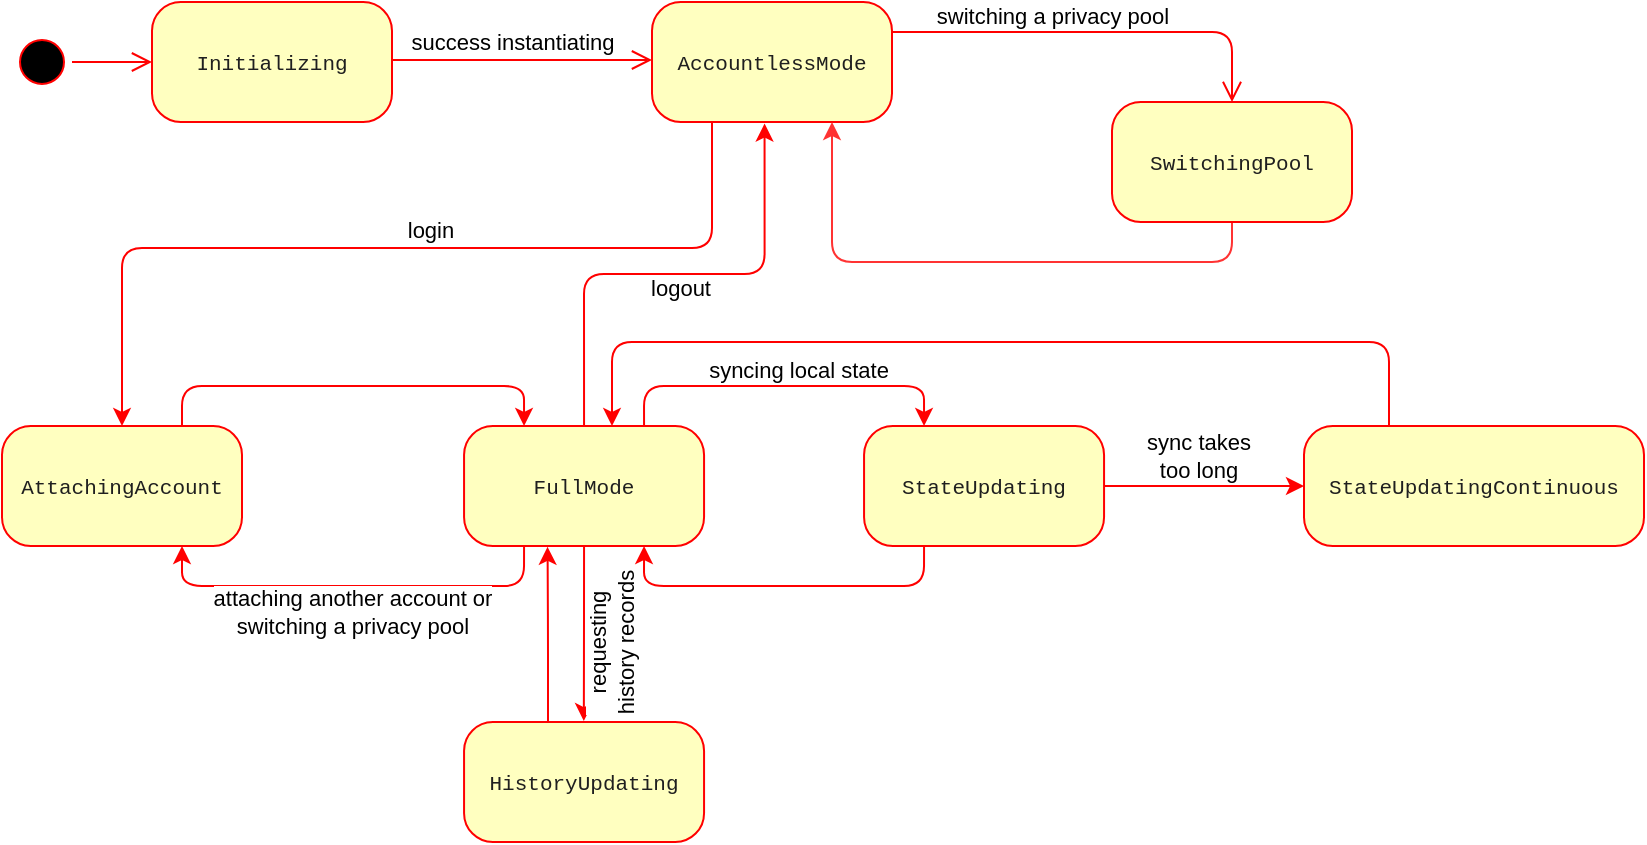 <mxfile version="22.0.8" type="device">
  <diagram name="Page-1" id="58cdce13-f638-feb5-8d6f-7d28b1aa9fa0">
    <mxGraphModel dx="1893" dy="677" grid="1" gridSize="10" guides="1" tooltips="1" connect="1" arrows="1" fold="1" page="1" pageScale="1" pageWidth="1100" pageHeight="850" background="none" math="0" shadow="0">
      <root>
        <mxCell id="0" />
        <mxCell id="1" parent="0" />
        <mxCell id="382b91b5511bd0f7-1" value="" style="ellipse;html=1;shape=startState;fillColor=#000000;strokeColor=#ff0000;rounded=1;shadow=0;comic=0;labelBackgroundColor=none;fontFamily=Verdana;fontSize=12;fontColor=#000000;align=center;direction=south;" parent="1" vertex="1">
          <mxGeometry x="170" y="135" width="30" height="30" as="geometry" />
        </mxCell>
        <mxCell id="YlIedj13TrwdOLS3Xuvx-8" style="edgeStyle=orthogonalEdgeStyle;rounded=1;orthogonalLoop=1;jettySize=auto;html=1;exitX=0.25;exitY=1;exitDx=0;exitDy=0;entryX=0.75;entryY=1;entryDx=0;entryDy=0;strokeColor=#FF0000;" edge="1" parent="1" source="382b91b5511bd0f7-5" target="YlIedj13TrwdOLS3Xuvx-3">
          <mxGeometry relative="1" as="geometry" />
        </mxCell>
        <mxCell id="YlIedj13TrwdOLS3Xuvx-10" style="edgeStyle=orthogonalEdgeStyle;rounded=1;orthogonalLoop=1;jettySize=auto;html=1;exitX=1;exitY=0.5;exitDx=0;exitDy=0;entryX=0;entryY=0.5;entryDx=0;entryDy=0;strokeColor=#FF0000;" edge="1" parent="1" source="382b91b5511bd0f7-5" target="YlIedj13TrwdOLS3Xuvx-9">
          <mxGeometry relative="1" as="geometry" />
        </mxCell>
        <mxCell id="YlIedj13TrwdOLS3Xuvx-23" value="sync takes&lt;br&gt;too long" style="edgeLabel;html=1;align=center;verticalAlign=middle;resizable=0;points=[];" vertex="1" connectable="0" parent="YlIedj13TrwdOLS3Xuvx-10">
          <mxGeometry x="-0.082" y="2" relative="1" as="geometry">
            <mxPoint x="1" y="-13" as="offset" />
          </mxGeometry>
        </mxCell>
        <mxCell id="382b91b5511bd0f7-5" value="&lt;div style=&quot;font-family: Menlo, Monaco, &amp;quot;Courier New&amp;quot;, monospace; font-size: 10.5px; line-height: 16px;&quot;&gt;&lt;font color=&quot;#1f1f1f&quot;&gt;StateUpdating&lt;/font&gt;&lt;/div&gt;" style="rounded=1;whiteSpace=wrap;html=1;arcSize=24;fillColor=#ffffc0;strokeColor=#ff0000;shadow=0;comic=0;labelBackgroundColor=none;fontFamily=Verdana;fontSize=12;fontColor=#000000;align=center;" parent="1" vertex="1">
          <mxGeometry x="596.03" y="332" width="120" height="60" as="geometry" />
        </mxCell>
        <mxCell id="382b91b5511bd0f7-6" value="&lt;div style=&quot;font-family: Menlo, Monaco, &amp;quot;Courier New&amp;quot;, monospace; font-size: 10.5px; line-height: 16px;&quot;&gt;&lt;font color=&quot;#1f1f1f&quot;&gt;Initializing&lt;/font&gt;&lt;/div&gt;" style="rounded=1;whiteSpace=wrap;html=1;arcSize=24;fillColor=#ffffc0;strokeColor=#ff0000;shadow=0;comic=0;labelBackgroundColor=none;fontFamily=Verdana;fontSize=12;fontColor=#000000;align=center;" parent="1" vertex="1">
          <mxGeometry x="240" y="120" width="120" height="60" as="geometry" />
        </mxCell>
        <mxCell id="3cde6dad864a17aa-3" style="edgeStyle=orthogonalEdgeStyle;html=1;exitX=1;exitY=0.25;entryX=0.5;entryY=0;labelBackgroundColor=none;endArrow=open;endSize=8;strokeColor=#ff0000;fontFamily=Verdana;fontSize=12;align=left;entryDx=0;entryDy=0;jumpSize=6;startSize=6;strokeWidth=1;" parent="1" source="382b91b5511bd0f7-7" target="382b91b5511bd0f7-9" edge="1">
          <mxGeometry relative="1" as="geometry" />
        </mxCell>
        <mxCell id="YlIedj13TrwdOLS3Xuvx-19" value="switching a privacy pool" style="edgeLabel;html=1;align=center;verticalAlign=middle;resizable=0;points=[];" vertex="1" connectable="0" parent="3cde6dad864a17aa-3">
          <mxGeometry x="-0.297" y="-1" relative="1" as="geometry">
            <mxPoint x="8" y="-9" as="offset" />
          </mxGeometry>
        </mxCell>
        <mxCell id="YlIedj13TrwdOLS3Xuvx-4" style="edgeStyle=orthogonalEdgeStyle;rounded=1;orthogonalLoop=1;jettySize=auto;html=1;exitX=0.25;exitY=1;exitDx=0;exitDy=0;entryX=0.5;entryY=0;entryDx=0;entryDy=0;strokeColor=#FF0000;" edge="1" parent="1" source="382b91b5511bd0f7-7" target="382b91b5511bd0f7-10">
          <mxGeometry relative="1" as="geometry">
            <Array as="points">
              <mxPoint x="520" y="243" />
              <mxPoint x="225" y="243" />
            </Array>
          </mxGeometry>
        </mxCell>
        <mxCell id="YlIedj13TrwdOLS3Xuvx-20" value="login" style="edgeLabel;html=1;align=center;verticalAlign=middle;resizable=0;points=[];" vertex="1" connectable="0" parent="YlIedj13TrwdOLS3Xuvx-4">
          <mxGeometry x="-0.088" relative="1" as="geometry">
            <mxPoint y="-9" as="offset" />
          </mxGeometry>
        </mxCell>
        <mxCell id="382b91b5511bd0f7-7" value="&lt;div style=&quot;font-family: Menlo, Monaco, &amp;quot;Courier New&amp;quot;, monospace; font-size: 10.5px; line-height: 16px;&quot;&gt;&lt;font color=&quot;#1f1f1f&quot;&gt;AccountlessMode&lt;/font&gt;&lt;/div&gt;" style="rounded=1;whiteSpace=wrap;html=1;arcSize=24;fillColor=#ffffc0;strokeColor=#ff0000;shadow=0;comic=0;labelBackgroundColor=none;fontFamily=Verdana;fontSize=12;fontColor=#000000;align=center;" parent="1" vertex="1">
          <mxGeometry x="490" y="120" width="120" height="60" as="geometry" />
        </mxCell>
        <mxCell id="YlIedj13TrwdOLS3Xuvx-2" style="edgeStyle=orthogonalEdgeStyle;orthogonalLoop=1;jettySize=auto;html=1;exitX=0.5;exitY=1;exitDx=0;exitDy=0;entryX=0.75;entryY=1;entryDx=0;entryDy=0;strokeColor=#FF3333;rounded=1;" edge="1" parent="1" source="382b91b5511bd0f7-9" target="382b91b5511bd0f7-7">
          <mxGeometry relative="1" as="geometry" />
        </mxCell>
        <mxCell id="382b91b5511bd0f7-9" value="&lt;div style=&quot;font-family: Menlo, Monaco, &amp;quot;Courier New&amp;quot;, monospace; font-size: 10.5px; line-height: 16px;&quot;&gt;&lt;font color=&quot;#1f1f1f&quot;&gt;SwitchingPool&lt;/font&gt;&lt;/div&gt;" style="rounded=1;whiteSpace=wrap;html=1;arcSize=24;fillColor=#ffffc0;strokeColor=#ff0000;shadow=0;comic=0;labelBackgroundColor=none;fontFamily=Verdana;fontSize=12;fontColor=#000000;align=center;" parent="1" vertex="1">
          <mxGeometry x="720" y="170" width="120" height="60" as="geometry" />
        </mxCell>
        <mxCell id="YlIedj13TrwdOLS3Xuvx-5" style="edgeStyle=orthogonalEdgeStyle;rounded=1;orthogonalLoop=1;jettySize=auto;html=1;exitX=0.75;exitY=0;exitDx=0;exitDy=0;entryX=0.25;entryY=0;entryDx=0;entryDy=0;strokeColor=#FF0000;" edge="1" parent="1" source="382b91b5511bd0f7-10" target="YlIedj13TrwdOLS3Xuvx-3">
          <mxGeometry relative="1" as="geometry" />
        </mxCell>
        <mxCell id="382b91b5511bd0f7-10" value="&lt;div style=&quot;font-family: Menlo, Monaco, &amp;quot;Courier New&amp;quot;, monospace; font-size: 10.5px; line-height: 16px;&quot;&gt;&lt;font color=&quot;#1f1f1f&quot;&gt;AttachingAccount&lt;/font&gt;&lt;/div&gt;" style="rounded=1;whiteSpace=wrap;html=1;arcSize=24;fillColor=#ffffc0;strokeColor=#ff0000;shadow=0;comic=0;labelBackgroundColor=none;fontFamily=Verdana;fontSize=12;fontColor=#000000;align=center;" parent="1" vertex="1">
          <mxGeometry x="165.0" y="332" width="120" height="60" as="geometry" />
        </mxCell>
        <mxCell id="2a3bc250acf0617d-9" style="edgeStyle=orthogonalEdgeStyle;html=1;labelBackgroundColor=none;endArrow=open;endSize=8;strokeColor=#ff0000;fontFamily=Verdana;fontSize=12;align=left;" parent="1" source="382b91b5511bd0f7-1" target="382b91b5511bd0f7-6" edge="1">
          <mxGeometry relative="1" as="geometry" />
        </mxCell>
        <mxCell id="2a3bc250acf0617d-10" style="edgeStyle=orthogonalEdgeStyle;html=1;labelBackgroundColor=none;endArrow=open;endSize=8;strokeColor=#ff0000;fontFamily=Verdana;fontSize=12;align=left;" parent="1" edge="1">
          <mxGeometry relative="1" as="geometry">
            <Array as="points">
              <mxPoint x="460" y="149" />
            </Array>
            <mxPoint x="360" y="149" as="sourcePoint" />
            <mxPoint x="490" y="149" as="targetPoint" />
          </mxGeometry>
        </mxCell>
        <mxCell id="YlIedj13TrwdOLS3Xuvx-18" value="success instantiating" style="edgeLabel;html=1;align=center;verticalAlign=middle;resizable=0;points=[];" vertex="1" connectable="0" parent="2a3bc250acf0617d-10">
          <mxGeometry x="0.29" y="-1" relative="1" as="geometry">
            <mxPoint x="-24" y="-10" as="offset" />
          </mxGeometry>
        </mxCell>
        <mxCell id="YlIedj13TrwdOLS3Xuvx-6" style="edgeStyle=orthogonalEdgeStyle;rounded=1;orthogonalLoop=1;jettySize=auto;html=1;exitX=0.25;exitY=1;exitDx=0;exitDy=0;entryX=0.75;entryY=1;entryDx=0;entryDy=0;strokeColor=#FF0000;" edge="1" parent="1" source="YlIedj13TrwdOLS3Xuvx-3" target="382b91b5511bd0f7-10">
          <mxGeometry relative="1" as="geometry" />
        </mxCell>
        <mxCell id="YlIedj13TrwdOLS3Xuvx-26" value="attaching another account or&lt;br&gt;switching a privacy pool" style="edgeLabel;html=1;align=center;verticalAlign=middle;resizable=0;points=[];" vertex="1" connectable="0" parent="YlIedj13TrwdOLS3Xuvx-6">
          <mxGeometry x="0.0" relative="1" as="geometry">
            <mxPoint x="-1" y="13" as="offset" />
          </mxGeometry>
        </mxCell>
        <mxCell id="YlIedj13TrwdOLS3Xuvx-14" style="edgeStyle=orthogonalEdgeStyle;rounded=1;orthogonalLoop=1;jettySize=auto;html=1;exitX=0.5;exitY=1;exitDx=0;exitDy=0;entryX=0.499;entryY=-0.008;entryDx=0;entryDy=0;entryPerimeter=0;strokeColor=#FF0000;" edge="1" parent="1" source="YlIedj13TrwdOLS3Xuvx-3" target="YlIedj13TrwdOLS3Xuvx-13">
          <mxGeometry relative="1" as="geometry" />
        </mxCell>
        <mxCell id="YlIedj13TrwdOLS3Xuvx-24" value="requesting&lt;br&gt;history records" style="edgeLabel;html=1;align=center;verticalAlign=middle;resizable=0;points=[];rotation=-90;" vertex="1" connectable="0" parent="YlIedj13TrwdOLS3Xuvx-14">
          <mxGeometry x="-0.028" y="2" relative="1" as="geometry">
            <mxPoint x="12" y="6" as="offset" />
          </mxGeometry>
        </mxCell>
        <mxCell id="YlIedj13TrwdOLS3Xuvx-3" value="&lt;div style=&quot;font-family: Menlo, Monaco, &amp;quot;Courier New&amp;quot;, monospace; font-size: 10.5px; line-height: 16px;&quot;&gt;&lt;font color=&quot;#1f1f1f&quot;&gt;FullMode&lt;/font&gt;&lt;/div&gt;" style="rounded=1;whiteSpace=wrap;html=1;arcSize=24;fillColor=#ffffc0;strokeColor=#ff0000;shadow=0;comic=0;labelBackgroundColor=none;fontFamily=Verdana;fontSize=12;fontColor=#000000;align=center;" vertex="1" parent="1">
          <mxGeometry x="396.03" y="332" width="120" height="60" as="geometry" />
        </mxCell>
        <mxCell id="YlIedj13TrwdOLS3Xuvx-7" style="edgeStyle=orthogonalEdgeStyle;rounded=1;orthogonalLoop=1;jettySize=auto;html=1;exitX=0.75;exitY=0;exitDx=0;exitDy=0;entryX=0.25;entryY=0;entryDx=0;entryDy=0;strokeColor=#FF0000;" edge="1" parent="1" source="YlIedj13TrwdOLS3Xuvx-3" target="382b91b5511bd0f7-5">
          <mxGeometry relative="1" as="geometry" />
        </mxCell>
        <mxCell id="YlIedj13TrwdOLS3Xuvx-22" value="syncing local state" style="edgeLabel;html=1;align=center;verticalAlign=middle;resizable=0;points=[];" vertex="1" connectable="0" parent="YlIedj13TrwdOLS3Xuvx-7">
          <mxGeometry x="0.113" y="-2" relative="1" as="geometry">
            <mxPoint x="-3" y="-10" as="offset" />
          </mxGeometry>
        </mxCell>
        <mxCell id="YlIedj13TrwdOLS3Xuvx-9" value="&lt;div style=&quot;font-family: Menlo, Monaco, &amp;quot;Courier New&amp;quot;, monospace; font-size: 10.5px; line-height: 16px;&quot;&gt;&lt;div style=&quot;line-height: 16px;&quot;&gt;&lt;font color=&quot;#1f1f1f&quot;&gt;StateUpdatingContinuous&lt;/font&gt;&lt;/div&gt;&lt;/div&gt;" style="rounded=1;whiteSpace=wrap;html=1;arcSize=24;fillColor=#ffffc0;strokeColor=#ff0000;shadow=0;comic=0;labelBackgroundColor=none;fontFamily=Verdana;fontSize=12;fontColor=#000000;align=center;" vertex="1" parent="1">
          <mxGeometry x="816" y="332" width="170" height="60" as="geometry" />
        </mxCell>
        <mxCell id="YlIedj13TrwdOLS3Xuvx-12" style="edgeStyle=orthogonalEdgeStyle;rounded=1;orthogonalLoop=1;jettySize=auto;html=1;exitX=0.25;exitY=0;exitDx=0;exitDy=0;strokeColor=#FF0000;" edge="1" parent="1" source="YlIedj13TrwdOLS3Xuvx-9">
          <mxGeometry relative="1" as="geometry">
            <mxPoint x="470" y="332" as="targetPoint" />
            <Array as="points">
              <mxPoint x="859" y="290" />
              <mxPoint x="470" y="290" />
              <mxPoint x="470" y="332" />
            </Array>
          </mxGeometry>
        </mxCell>
        <mxCell id="YlIedj13TrwdOLS3Xuvx-13" value="&lt;div style=&quot;font-family: Menlo, Monaco, &amp;quot;Courier New&amp;quot;, monospace; font-size: 10.5px; line-height: 16px;&quot;&gt;&lt;div style=&quot;line-height: 16px;&quot;&gt;&lt;font color=&quot;#1f1f1f&quot;&gt;HistoryUpdating&lt;/font&gt;&lt;/div&gt;&lt;/div&gt;" style="rounded=1;whiteSpace=wrap;html=1;arcSize=24;fillColor=#ffffc0;strokeColor=#ff0000;shadow=0;comic=0;labelBackgroundColor=none;fontFamily=Verdana;fontSize=12;fontColor=#000000;align=center;" vertex="1" parent="1">
          <mxGeometry x="396.03" y="480" width="120" height="60" as="geometry" />
        </mxCell>
        <mxCell id="YlIedj13TrwdOLS3Xuvx-15" style="edgeStyle=orthogonalEdgeStyle;rounded=1;orthogonalLoop=1;jettySize=auto;html=1;entryX=0.348;entryY=1.007;entryDx=0;entryDy=0;entryPerimeter=0;movable=1;resizable=1;rotatable=1;deletable=1;editable=1;locked=0;connectable=1;strokeColor=#FF0000;" edge="1" parent="1" target="YlIedj13TrwdOLS3Xuvx-3">
          <mxGeometry relative="1" as="geometry">
            <mxPoint x="438" y="480" as="sourcePoint" />
            <Array as="points">
              <mxPoint x="438" y="436" />
              <mxPoint x="438" y="436" />
            </Array>
          </mxGeometry>
        </mxCell>
        <mxCell id="YlIedj13TrwdOLS3Xuvx-17" style="edgeStyle=orthogonalEdgeStyle;rounded=1;orthogonalLoop=1;jettySize=auto;html=1;exitX=0.5;exitY=0;exitDx=0;exitDy=0;entryX=0.469;entryY=1.013;entryDx=0;entryDy=0;entryPerimeter=0;strokeColor=#FF0000;" edge="1" parent="1" source="YlIedj13TrwdOLS3Xuvx-3" target="382b91b5511bd0f7-7">
          <mxGeometry relative="1" as="geometry" />
        </mxCell>
        <mxCell id="YlIedj13TrwdOLS3Xuvx-21" value="logout" style="edgeLabel;html=1;align=center;verticalAlign=middle;resizable=0;points=[];" vertex="1" connectable="0" parent="YlIedj13TrwdOLS3Xuvx-17">
          <mxGeometry x="0.026" relative="1" as="geometry">
            <mxPoint y="7" as="offset" />
          </mxGeometry>
        </mxCell>
      </root>
    </mxGraphModel>
  </diagram>
</mxfile>
